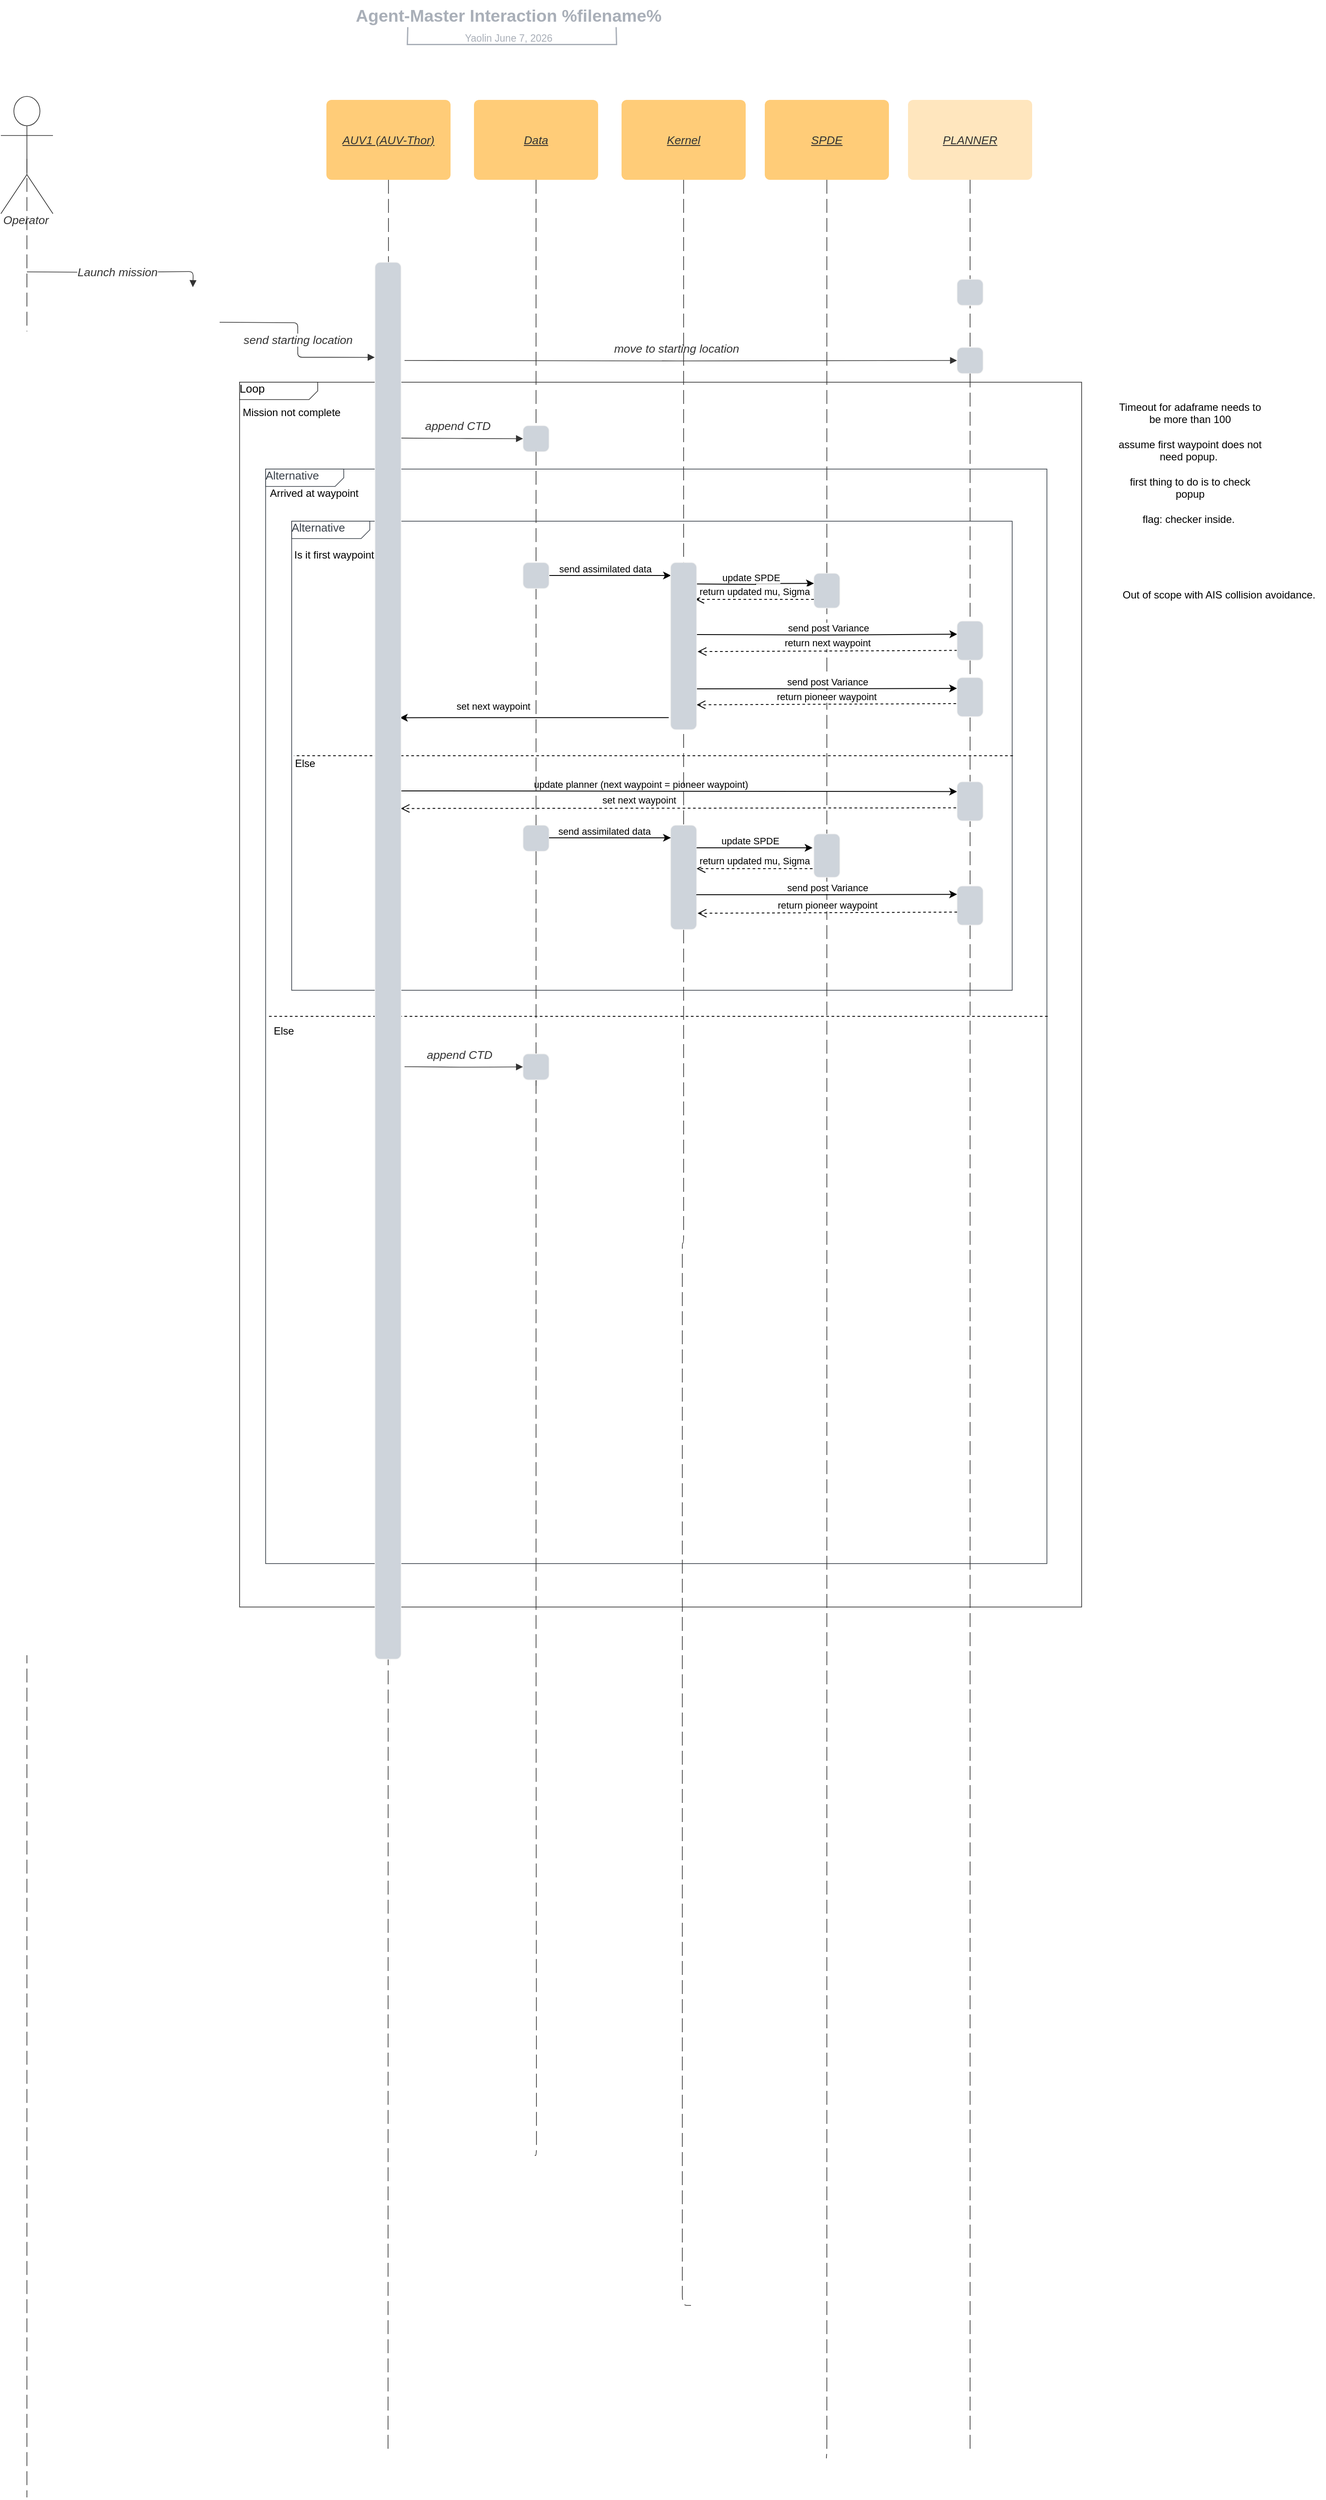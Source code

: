 <mxfile version="20.3.0" type="device"><diagram name="Page-1" id="13e1069c-82ec-6db2-03f1-153e76fe0fe0"><mxGraphModel dx="3565" dy="2055" grid="1" gridSize="10" guides="1" tooltips="1" connect="1" arrows="1" fold="1" page="1" pageScale="1" pageWidth="4681" pageHeight="3300" background="none" math="0" shadow="0"><root><mxCell id="0"/><mxCell id="1" parent="0"/><UserObject label="Alternative" lucidchartObjectId="ul1z5z9LpN.p" id="fDGFqDa4V1DkBSfe2yY8-156"><mxCell style="html=1;blockSpacing=1;whiteSpace=wrap;shape=mxgraph.sysml.package2;xSize=90;overflow=fill;fontSize=13;fontColor=#3a414a;align=left;spacing=0;strokeColor=#3a414a;strokeOpacity=100;fillOpacity=100;rounded=1;absoluteArcSize=1;arcSize=12;fillColor=#ffffff;strokeWidth=0.8;" parent="1" vertex="1"><mxGeometry x="410" y="650" width="830" height="540" as="geometry"/></mxCell></UserObject><UserObject label="Loop" lucidchartObjectId="Yu5MZLTB_Ldr" id="fDGFqDa4V1DkBSfe2yY8-73"><mxCell style="html=1;blockSpacing=1;whiteSpace=wrap;shape=mxgraph.sysml.package2;xSize=90;overflow=fill;fontSize=13;align=left;spacing=0;strokeColor=#333333;strokeOpacity=100;fillOpacity=100;rounded=1;absoluteArcSize=1;arcSize=12;fillColor=#ffffff;strokeWidth=0.8;" parent="1" vertex="1"><mxGeometry x="350" y="490" width="970" height="1410" as="geometry"/></mxCell></UserObject><UserObject label="Alternative" lucidchartObjectId="ul1z5z9LpN.p" id="fDGFqDa4V1DkBSfe2yY8-74"><mxCell style="html=1;blockSpacing=1;whiteSpace=wrap;shape=mxgraph.sysml.package2;xSize=90;overflow=fill;fontSize=13;fontColor=#3a414a;align=left;spacing=0;strokeColor=#3a414a;strokeOpacity=100;fillOpacity=100;rounded=1;absoluteArcSize=1;arcSize=12;fillColor=#ffffff;strokeWidth=0.8;" parent="1" vertex="1"><mxGeometry x="380" y="590" width="900" height="1260" as="geometry"/></mxCell></UserObject><UserObject label="" lucidchartObjectId="Yu5MXQ6BOCr2" id="fDGFqDa4V1DkBSfe2yY8-75"><mxCell style="html=1;jettySize=18;whiteSpace=wrap;fontSize=13;fontFamily=helvetica;strokeColor=#333333;strokeOpacity=100;dashed=1;fixDash=1;dashPattern=16 6;strokeWidth=0.8;rounded=1;arcSize=24;edgeStyle=orthogonalEdgeStyle;startArrow=none;endArrow=none;exitX=0.5;exitY=1;exitPerimeter=0;" parent="1" source="fDGFqDa4V1DkBSfe2yY8-79" edge="1"><mxGeometry width="100" height="100" relative="1" as="geometry"><Array as="points"/><mxPoint x="521" y="2870" as="targetPoint"/></mxGeometry></mxCell></UserObject><UserObject label="" lucidchartObjectId="Yu5M5Qxgzhy9" id="fDGFqDa4V1DkBSfe2yY8-77"><mxCell style="html=1;jettySize=18;whiteSpace=wrap;fontSize=13;fontFamily=helvetica;strokeColor=#333333;strokeOpacity=100;dashed=1;fixDash=1;dashPattern=16 6;strokeWidth=0.8;rounded=1;arcSize=24;edgeStyle=orthogonalEdgeStyle;startArrow=none;endArrow=none;exitX=0.5;exitY=1;exitPerimeter=0;" parent="1" source="fDGFqDa4V1DkBSfe2yY8-199" edge="1"><mxGeometry width="100" height="100" relative="1" as="geometry"><Array as="points"><mxPoint x="1192" y="2870"/></Array><mxPoint x="1192" y="2870" as="targetPoint"/></mxGeometry></mxCell></UserObject><mxCell id="fDGFqDa4V1DkBSfe2yY8-79" value="AUV1 (AUV-Thor)" style="html=1;overflow=block;blockSpacing=1;whiteSpace=wrap;fontSize=13.3;fontColor=#333333;fontStyle=6;align=center;spacing=0;strokeOpacity=0;fillOpacity=100;rounded=1;absoluteArcSize=1;arcSize=12;fillColor=#ffcc78;strokeWidth=0.8;" parent="1" vertex="1"><mxGeometry x="450" y="165" width="143" height="92" as="geometry"/></mxCell><mxCell id="fDGFqDa4V1DkBSfe2yY8-80" value="PLANNER" style="html=1;overflow=block;blockSpacing=1;whiteSpace=wrap;fontSize=13.3;fontColor=#333333;fontStyle=6;align=center;spacing=0;strokeOpacity=0;fillOpacity=100;rounded=1;absoluteArcSize=1;arcSize=12;fillColor=#ffe6be;strokeWidth=0.8;" parent="1" vertex="1"><mxGeometry x="1120" y="165" width="143" height="92" as="geometry"/></mxCell><UserObject label="Operator" lucidchartObjectId="Yu5MdgyV5tNR" id="fDGFqDa4V1DkBSfe2yY8-81"><mxCell style="html=1;overflow=block;blockSpacing=1;shape=umlActor;labelPosition=center;verticalLabelPosition=bottom;verticalAlign=top;whiteSpace=nowrap;fontSize=13.3;fontColor=#333333;fontStyle=2;align=center;spacing=0;strokeColor=#333333;strokeOpacity=100;fillOpacity=100;rounded=1;absoluteArcSize=1;arcSize=12;fillColor=#ffffff;strokeWidth=0.8;" parent="1" vertex="1"><mxGeometry x="75" y="161" width="60" height="135" as="geometry"/></mxCell></UserObject><UserObject label="" lucidchartObjectId="Yu5Migy3NWk_" id="fDGFqDa4V1DkBSfe2yY8-82"><mxCell style="html=1;jettySize=18;whiteSpace=wrap;fontSize=13;strokeColor=#333333;strokeOpacity=100;dashed=1;fixDash=1;dashPattern=16 6;strokeWidth=0.8;rounded=1;arcSize=10;edgeStyle=orthogonalEdgeStyle;startArrow=none;endArrow=none;exitX=0.5;exitY=0.532;exitPerimeter=0;" parent="1" source="fDGFqDa4V1DkBSfe2yY8-81" edge="1"><mxGeometry width="100" height="100" relative="1" as="geometry"><Array as="points"><mxPoint x="105" y="2870"/></Array><mxPoint x="105" y="2925" as="targetPoint"/></mxGeometry></mxCell></UserObject><UserObject label="" lucidchartObjectId="Yu5M0A2JVvTe" id="fDGFqDa4V1DkBSfe2yY8-83"><mxCell style="html=1;jettySize=18;whiteSpace=wrap;fontSize=13;strokeColor=#333333;strokeOpacity=100;strokeWidth=0.8;rounded=1;arcSize=10;edgeStyle=orthogonalEdgeStyle;startArrow=none;endArrow=block;endFill=1;entryX=-0.012;entryY=0.025;entryPerimeter=0;" parent="1" edge="1"><mxGeometry width="100" height="100" relative="1" as="geometry"><Array as="points"/><mxPoint x="105" y="363" as="sourcePoint"/><mxPoint x="296.14" y="380.575" as="targetPoint"/></mxGeometry></mxCell></UserObject><mxCell id="fDGFqDa4V1DkBSfe2yY8-84" value="Launch mission" style="text;html=1;resizable=0;labelBackgroundColor=default;align=center;verticalAlign=middle;fontStyle=2;fontColor=#333333;fontSize=13.3;" parent="fDGFqDa4V1DkBSfe2yY8-83" vertex="1"><mxGeometry relative="1" as="geometry"><mxPoint as="offset"/></mxGeometry></mxCell><mxCell id="fDGFqDa4V1DkBSfe2yY8-85" value="" style="group;dropTarget=0;pointerEvents=0;" parent="1" vertex="1"><mxGeometry x="340" y="51" width="640" height="45" as="geometry"/></mxCell><UserObject label="Agent-Master Interaction %filename%" placeholders="1" lucidchartObjectId="tlGR~2x1427q" id="fDGFqDa4V1DkBSfe2yY8-86"><mxCell style="points=[[0.318,0.967,0],[0.693,0.967,0]];html=1;overflow=block;blockSpacing=1;whiteSpace=wrap;fontSize=19.7;fontColor=#a9afb8;fontStyle=1;align=center;spacingLeft=7;spacingRight=7;spacingTop=2;spacing=3;strokeOpacity=0;fillOpacity=0;rounded=1;absoluteArcSize=1;arcSize=12;fillColor=#ffffff;strokeWidth=1.5;" parent="fDGFqDa4V1DkBSfe2yY8-85" vertex="1"><mxGeometry width="640" height="31" as="geometry"/></mxCell></UserObject><UserObject label="Yaolin %date{mmmm d, yyyy}%" placeholders="1" lucidchartObjectId="tlGRSY_k74eF" id="fDGFqDa4V1DkBSfe2yY8-87"><mxCell style="html=1;overflow=block;blockSpacing=1;whiteSpace=wrap;fontSize=11.5;fontColor=#a9afb8;align=center;spacingLeft=7;spacingRight=7;spacingTop=2;spacing=3;strokeOpacity=0;fillOpacity=0;rounded=1;absoluteArcSize=1;arcSize=12;fillColor=#ffffff;strokeWidth=1.5;" parent="fDGFqDa4V1DkBSfe2yY8-85" vertex="1"><mxGeometry y="31" width="640" height="14" as="geometry"/></mxCell></UserObject><UserObject label="" lucidchartObjectId="tlGRojDnJgnU" id="fDGFqDa4V1DkBSfe2yY8-88"><mxCell style="html=1;jettySize=18;whiteSpace=wrap;fontSize=13;fontFamily=Helvetica;strokeColor=#a9afb8;strokeOpacity=100;strokeWidth=1.5;rounded=0;startArrow=none;endArrow=none;exitX=0.318;exitY=0.967;exitPerimeter=0;entryX=0.693;entryY=0.967;entryPerimeter=0;" parent="fDGFqDa4V1DkBSfe2yY8-85" source="fDGFqDa4V1DkBSfe2yY8-86" target="fDGFqDa4V1DkBSfe2yY8-86" edge="1"><mxGeometry width="100" height="100" relative="1" as="geometry"><Array as="points"><mxPoint x="203" y="50" generated="1"/><mxPoint x="444" y="50" generated="1"/></Array></mxGeometry></mxCell></UserObject><UserObject label="" lucidchartObjectId="r~HzuX4srPWl" id="fDGFqDa4V1DkBSfe2yY8-110"><mxCell style="html=1;jettySize=18;whiteSpace=wrap;fontSize=13;strokeColor=#333333;strokeOpacity=100;strokeWidth=0.8;rounded=1;arcSize=10;edgeStyle=orthogonalEdgeStyle;startArrow=none;endArrow=block;endFill=1;entryX=-0.012;entryY=0.068;entryPerimeter=0;" parent="1" target="fDGFqDa4V1DkBSfe2yY8-76" edge="1"><mxGeometry width="100" height="100" relative="1" as="geometry"><Array as="points"/><mxPoint x="327" y="421" as="sourcePoint"/></mxGeometry></mxCell></UserObject><mxCell id="fDGFqDa4V1DkBSfe2yY8-111" value="send starting location" style="text;html=1;resizable=0;labelBackgroundColor=default;align=center;verticalAlign=middle;fontStyle=2;fontColor=#333333;fontSize=13.3;" parent="fDGFqDa4V1DkBSfe2yY8-110" vertex="1"><mxGeometry relative="1" as="geometry"><mxPoint as="offset"/></mxGeometry></mxCell><mxCell id="fDGFqDa4V1DkBSfe2yY8-168" style="html=1;jettySize=18;whiteSpace=wrap;fontSize=13;fontFamily=helvetica;strokeColor=#333333;strokeOpacity=100;dashed=1;fixDash=1;dashPattern=16 6;strokeWidth=0.8;rounded=1;arcSize=24;edgeStyle=orthogonalEdgeStyle;startArrow=none;endArrow=none;exitX=0.5;exitY=1;exitPerimeter=0;" parent="1" source="fDGFqDa4V1DkBSfe2yY8-196" edge="1"><mxGeometry relative="1" as="geometry"><mxPoint x="870" y="2704" as="targetPoint"/><Array as="points"><mxPoint x="862" y="1481"/><mxPoint x="860" y="1481"/><mxPoint x="860" y="2704"/></Array></mxGeometry></mxCell><mxCell id="fDGFqDa4V1DkBSfe2yY8-112" value="Kernel" style="html=1;overflow=block;blockSpacing=1;whiteSpace=wrap;fontSize=13.3;fontColor=#333333;fontStyle=6;align=center;spacing=0;strokeOpacity=0;fillOpacity=100;rounded=1;absoluteArcSize=1;arcSize=12;fillColor=#ffcc78;strokeWidth=0.8;" parent="1" vertex="1"><mxGeometry x="790" y="165" width="143" height="92" as="geometry"/></mxCell><UserObject label="" lucidchartObjectId="wdIz.50wPsGH" id="fDGFqDa4V1DkBSfe2yY8-113"><mxCell style="html=1;jettySize=18;whiteSpace=wrap;fontSize=13;fontFamily=helvetica;strokeColor=#333333;strokeOpacity=100;dashed=1;fixDash=1;dashPattern=16 6;strokeWidth=0.8;rounded=1;arcSize=24;edgeStyle=orthogonalEdgeStyle;startArrow=none;endArrow=none;exitX=0.5;exitY=1;exitPerimeter=0;" parent="1" source="fDGFqDa4V1DkBSfe2yY8-114" edge="1"><mxGeometry width="100" height="100" relative="1" as="geometry"><Array as="points"><mxPoint x="1026" y="2870"/></Array><mxPoint x="1026" y="2880" as="targetPoint"/></mxGeometry></mxCell></UserObject><mxCell id="fDGFqDa4V1DkBSfe2yY8-114" value="SPDE" style="html=1;overflow=block;blockSpacing=1;whiteSpace=wrap;fontSize=13.3;fontColor=#333333;fontStyle=6;align=center;spacing=0;strokeOpacity=0;fillOpacity=100;rounded=1;absoluteArcSize=1;arcSize=12;fillColor=#ffcc78;strokeWidth=0.8;" parent="1" vertex="1"><mxGeometry x="955" y="165" width="143" height="92" as="geometry"/></mxCell><mxCell id="fDGFqDa4V1DkBSfe2yY8-145" value="Mission not complete" style="text;html=1;strokeColor=none;fillColor=none;align=center;verticalAlign=middle;whiteSpace=wrap;rounded=0;" parent="1" vertex="1"><mxGeometry x="330" y="510" width="160" height="30" as="geometry"/></mxCell><UserObject label="" lucidchartObjectId="UfIzaN6aa1xy" id="fDGFqDa4V1DkBSfe2yY8-151"><mxCell style="html=1;jettySize=18;whiteSpace=wrap;fontSize=13;strokeColor=#333333;strokeOpacity=100;strokeWidth=0.8;rounded=1;arcSize=10;edgeStyle=orthogonalEdgeStyle;startArrow=none;endArrow=block;endFill=1;entryX=0;entryY=0.5;entryDx=0;entryDy=0;" parent="1" target="fDGFqDa4V1DkBSfe2yY8-153" edge="1"><mxGeometry width="100" height="100" relative="1" as="geometry"><Array as="points"/><mxPoint x="540" y="465" as="sourcePoint"/><mxPoint x="920" y="430" as="targetPoint"/></mxGeometry></mxCell></UserObject><mxCell id="fDGFqDa4V1DkBSfe2yY8-152" value="move to starting location" style="text;html=1;resizable=0;labelBackgroundColor=default;align=center;verticalAlign=middle;fontStyle=2;fontColor=#333333;fontSize=13.3;" parent="fDGFqDa4V1DkBSfe2yY8-151" vertex="1"><mxGeometry relative="1" as="geometry"><mxPoint x="-6" y="-15" as="offset"/></mxGeometry></mxCell><UserObject label="" lucidchartObjectId="HfIzK8QFycbK" id="fDGFqDa4V1DkBSfe2yY8-153"><mxCell style="html=1;overflow=block;blockSpacing=1;whiteSpace=wrap;fontSize=13;spacing=0;strokeColor=#f2f2f2;strokeOpacity=100;fillOpacity=100;rounded=1;absoluteArcSize=1;arcSize=12;fillColor=#ced4db;strokeWidth=0.8;" parent="1" vertex="1"><mxGeometry x="1176.5" y="450" width="30" height="30" as="geometry"/></mxCell></UserObject><mxCell id="fDGFqDa4V1DkBSfe2yY8-154" value="" style="html=1;jettySize=18;whiteSpace=wrap;fontSize=13;fontFamily=helvetica;strokeColor=#333333;strokeOpacity=100;dashed=1;fixDash=1;dashPattern=16 6;strokeWidth=0.8;rounded=1;arcSize=24;edgeStyle=orthogonalEdgeStyle;startArrow=none;endArrow=none;exitX=0.5;exitY=1;exitDx=0;exitDy=0;" parent="1" source="fDGFqDa4V1DkBSfe2yY8-80" target="fDGFqDa4V1DkBSfe2yY8-153" edge="1"><mxGeometry width="100" height="100" relative="1" as="geometry"><Array as="points"/><mxPoint x="1031" y="2870" as="targetPoint"/><mxPoint x="1031.5" y="257" as="sourcePoint"/></mxGeometry></mxCell><mxCell id="fDGFqDa4V1DkBSfe2yY8-163" style="html=1;jettySize=18;whiteSpace=wrap;fontSize=13;fontFamily=helvetica;strokeColor=#333333;strokeOpacity=100;dashed=1;fixDash=1;dashPattern=16 6;strokeWidth=0.8;rounded=1;arcSize=24;edgeStyle=orthogonalEdgeStyle;startArrow=none;endArrow=none;exitX=0.5;exitY=1;exitPerimeter=0;" parent="1" source="fDGFqDa4V1DkBSfe2yY8-230" edge="1"><mxGeometry relative="1" as="geometry"><mxPoint x="690" y="2531.333" as="targetPoint"/><Array as="points"><mxPoint x="692" y="1912"/><mxPoint x="692" y="1912"/><mxPoint x="692" y="2531"/></Array></mxGeometry></mxCell><mxCell id="fDGFqDa4V1DkBSfe2yY8-161" value="Data" style="html=1;overflow=block;blockSpacing=1;whiteSpace=wrap;fontSize=13.3;fontColor=#333333;fontStyle=6;align=center;spacing=0;strokeOpacity=0;fillOpacity=100;rounded=1;absoluteArcSize=1;arcSize=12;fillColor=#ffcc78;strokeWidth=0.8;" parent="1" vertex="1"><mxGeometry x="620" y="165" width="143" height="92" as="geometry"/></mxCell><mxCell id="fDGFqDa4V1DkBSfe2yY8-146" value="Arrived at waypoint" style="text;html=1;strokeColor=none;fillColor=none;align=center;verticalAlign=middle;whiteSpace=wrap;rounded=0;" parent="1" vertex="1"><mxGeometry x="380" y="591.8" width="112" height="53.2" as="geometry"/></mxCell><mxCell id="fDGFqDa4V1DkBSfe2yY8-147" value="" style="endArrow=none;dashed=1;html=1;rounded=0;exitX=1.001;exitY=0.5;exitDx=0;exitDy=0;exitPerimeter=0;entryX=0.003;entryY=0.5;entryDx=0;entryDy=0;entryPerimeter=0;" parent="1" source="fDGFqDa4V1DkBSfe2yY8-74" target="fDGFqDa4V1DkBSfe2yY8-74" edge="1"><mxGeometry width="50" height="50" relative="1" as="geometry"><mxPoint x="860" y="750.067" as="sourcePoint"/><mxPoint x="910" y="661.4" as="targetPoint"/></mxGeometry></mxCell><mxCell id="fDGFqDa4V1DkBSfe2yY8-148" value="Else" style="text;html=1;strokeColor=none;fillColor=none;align=center;verticalAlign=middle;whiteSpace=wrap;rounded=0;" parent="1" vertex="1"><mxGeometry x="380" y="1210.003" width="42" height="53.2" as="geometry"/></mxCell><UserObject label="" lucidchartObjectId="HfIzK8QFycbK" id="fDGFqDa4V1DkBSfe2yY8-115"><mxCell style="html=1;overflow=block;blockSpacing=1;whiteSpace=wrap;fontSize=13;spacing=0;strokeColor=#f2f2f2;strokeOpacity=100;fillOpacity=100;rounded=1;absoluteArcSize=1;arcSize=12;fillColor=#ced4db;strokeWidth=0.8;" parent="1" vertex="1"><mxGeometry x="1176.5" y="371.54" width="30" height="30" as="geometry"/></mxCell></UserObject><UserObject label="" lucidchartObjectId="HfIzK8QFycbK" id="fDGFqDa4V1DkBSfe2yY8-164"><mxCell style="html=1;overflow=block;blockSpacing=1;whiteSpace=wrap;fontSize=13;spacing=0;strokeColor=#f2f2f2;strokeOpacity=100;fillOpacity=100;rounded=1;absoluteArcSize=1;arcSize=12;fillColor=#ced4db;strokeWidth=0.8;" parent="1" vertex="1"><mxGeometry x="676.5" y="540" width="30" height="30" as="geometry"/></mxCell></UserObject><mxCell id="fDGFqDa4V1DkBSfe2yY8-165" value="" style="html=1;jettySize=18;whiteSpace=wrap;fontSize=13;fontFamily=helvetica;strokeColor=#333333;strokeOpacity=100;dashed=1;fixDash=1;dashPattern=16 6;strokeWidth=0.8;rounded=1;arcSize=24;edgeStyle=orthogonalEdgeStyle;startArrow=none;endArrow=none;exitX=0.5;exitY=1;exitPerimeter=0;" parent="1" source="fDGFqDa4V1DkBSfe2yY8-161" target="fDGFqDa4V1DkBSfe2yY8-164" edge="1"><mxGeometry relative="1" as="geometry"><mxPoint x="690" y="2531.333" as="targetPoint"/><mxPoint x="691.5" y="257" as="sourcePoint"/></mxGeometry></mxCell><UserObject label="" lucidchartObjectId="UfIzaN6aa1xy" id="fDGFqDa4V1DkBSfe2yY8-166"><mxCell style="html=1;jettySize=18;whiteSpace=wrap;fontSize=13;strokeColor=#333333;strokeOpacity=100;strokeWidth=0.8;rounded=1;arcSize=10;edgeStyle=orthogonalEdgeStyle;startArrow=none;endArrow=block;endFill=1;entryX=0;entryY=0.5;entryDx=0;entryDy=0;" parent="1" target="fDGFqDa4V1DkBSfe2yY8-164" edge="1"><mxGeometry width="100" height="100" relative="1" as="geometry"><Array as="points"/><mxPoint x="536" y="554.33" as="sourcePoint"/><mxPoint x="1172.5" y="554.33" as="targetPoint"/></mxGeometry></mxCell></UserObject><mxCell id="fDGFqDa4V1DkBSfe2yY8-167" value="append CTD" style="text;html=1;resizable=0;labelBackgroundColor=default;align=center;verticalAlign=middle;fontStyle=2;fontColor=#333333;fontSize=13.3;" parent="fDGFqDa4V1DkBSfe2yY8-166" vertex="1"><mxGeometry relative="1" as="geometry"><mxPoint x="-6" y="-15" as="offset"/></mxGeometry></mxCell><mxCell id="fDGFqDa4V1DkBSfe2yY8-157" value="Is it first waypoint" style="text;html=1;strokeColor=none;fillColor=none;align=center;verticalAlign=middle;whiteSpace=wrap;rounded=0;" parent="1" vertex="1"><mxGeometry x="398" y="680" width="122" height="17.54" as="geometry"/></mxCell><mxCell id="fDGFqDa4V1DkBSfe2yY8-158" value="" style="endArrow=none;dashed=1;html=1;rounded=0;exitX=1.001;exitY=0.5;exitDx=0;exitDy=0;exitPerimeter=0;entryX=0.003;entryY=0.5;entryDx=0;entryDy=0;entryPerimeter=0;" parent="1" source="fDGFqDa4V1DkBSfe2yY8-156" target="fDGFqDa4V1DkBSfe2yY8-156" edge="1"><mxGeometry width="50" height="50" relative="1" as="geometry"><mxPoint x="957.362" y="732.507" as="sourcePoint"/><mxPoint x="1015.518" y="703.277" as="targetPoint"/></mxGeometry></mxCell><mxCell id="fDGFqDa4V1DkBSfe2yY8-159" value="Else" style="text;html=1;strokeColor=none;fillColor=none;align=center;verticalAlign=middle;whiteSpace=wrap;rounded=0;" parent="1" vertex="1"><mxGeometry x="401.15" y="920.003" width="48.851" height="17.538" as="geometry"/></mxCell><mxCell id="fDGFqDa4V1DkBSfe2yY8-172" style="edgeStyle=orthogonalEdgeStyle;rounded=0;orthogonalLoop=1;jettySize=auto;html=1;entryX=0.013;entryY=0.078;entryDx=0;entryDy=0;entryPerimeter=0;" parent="1" source="fDGFqDa4V1DkBSfe2yY8-171" target="fDGFqDa4V1DkBSfe2yY8-170" edge="1"><mxGeometry relative="1" as="geometry"/></mxCell><mxCell id="fDGFqDa4V1DkBSfe2yY8-173" value="send assimilated data" style="edgeLabel;html=1;align=center;verticalAlign=middle;resizable=0;points=[];" parent="fDGFqDa4V1DkBSfe2yY8-172" vertex="1" connectable="0"><mxGeometry x="-0.263" y="-4" relative="1" as="geometry"><mxPoint x="12" y="-12" as="offset"/></mxGeometry></mxCell><UserObject label="" lucidchartObjectId="HfIzK8QFycbK" id="fDGFqDa4V1DkBSfe2yY8-174"><mxCell style="html=1;overflow=block;blockSpacing=1;whiteSpace=wrap;fontSize=13;spacing=0;strokeColor=#f2f2f2;strokeOpacity=100;fillOpacity=100;rounded=1;absoluteArcSize=1;arcSize=12;fillColor=#ced4db;strokeWidth=0.8;" parent="1" vertex="1"><mxGeometry x="1011.5" y="710" width="30" height="40" as="geometry"/></mxCell></UserObject><mxCell id="fDGFqDa4V1DkBSfe2yY8-175" style="edgeStyle=orthogonalEdgeStyle;rounded=0;orthogonalLoop=1;jettySize=auto;html=1;entryX=0.002;entryY=0.292;entryDx=0;entryDy=0;entryPerimeter=0;" parent="1" target="fDGFqDa4V1DkBSfe2yY8-174" edge="1"><mxGeometry relative="1" as="geometry"><mxPoint x="876.5" y="722.215" as="sourcePoint"/><mxPoint x="1010" y="720" as="targetPoint"/></mxGeometry></mxCell><mxCell id="fDGFqDa4V1DkBSfe2yY8-176" value="update SPDE" style="edgeLabel;html=1;align=center;verticalAlign=middle;resizable=0;points=[];" parent="fDGFqDa4V1DkBSfe2yY8-175" vertex="1" connectable="0"><mxGeometry x="-0.263" y="-4" relative="1" as="geometry"><mxPoint x="12" y="-12" as="offset"/></mxGeometry></mxCell><mxCell id="fDGFqDa4V1DkBSfe2yY8-178" value="return updated mu, Sigma" style="html=1;verticalAlign=bottom;endArrow=open;dashed=1;endSize=8;rounded=0;exitX=0;exitY=0.75;exitDx=0;exitDy=0;" parent="1" source="fDGFqDa4V1DkBSfe2yY8-174" edge="1"><mxGeometry relative="1" as="geometry"><mxPoint x="955" y="740" as="sourcePoint"/><mxPoint x="875" y="740" as="targetPoint"/></mxGeometry></mxCell><mxCell id="fDGFqDa4V1DkBSfe2yY8-182" style="edgeStyle=orthogonalEdgeStyle;rounded=0;orthogonalLoop=1;jettySize=auto;html=1;entryX=0.009;entryY=0.335;entryDx=0;entryDy=0;entryPerimeter=0;" parent="1" target="fDGFqDa4V1DkBSfe2yY8-179" edge="1"><mxGeometry relative="1" as="geometry"><mxPoint x="876.41" y="780.535" as="sourcePoint"/><mxPoint x="1011.47" y="780.0" as="targetPoint"/></mxGeometry></mxCell><mxCell id="fDGFqDa4V1DkBSfe2yY8-183" value="send post Variance" style="edgeLabel;html=1;align=center;verticalAlign=middle;resizable=0;points=[];" parent="fDGFqDa4V1DkBSfe2yY8-182" vertex="1" connectable="0"><mxGeometry x="-0.263" y="-4" relative="1" as="geometry"><mxPoint x="40" y="-12" as="offset"/></mxGeometry></mxCell><mxCell id="fDGFqDa4V1DkBSfe2yY8-184" value="return next waypoint" style="html=1;verticalAlign=bottom;endArrow=open;dashed=1;endSize=8;rounded=0;exitX=0;exitY=0.75;exitDx=0;exitDy=0;entryX=1.038;entryY=0.533;entryDx=0;entryDy=0;entryPerimeter=0;" parent="1" source="fDGFqDa4V1DkBSfe2yY8-179" target="fDGFqDa4V1DkBSfe2yY8-170" edge="1"><mxGeometry relative="1" as="geometry"><mxPoint x="1120" y="800" as="sourcePoint"/><mxPoint x="983.5" y="800" as="targetPoint"/></mxGeometry></mxCell><mxCell id="fDGFqDa4V1DkBSfe2yY8-186" style="edgeStyle=orthogonalEdgeStyle;rounded=0;orthogonalLoop=1;jettySize=auto;html=1;entryX=0.009;entryY=0.335;entryDx=0;entryDy=0;entryPerimeter=0;" parent="1" edge="1"><mxGeometry relative="1" as="geometry"><mxPoint x="876.13" y="842.945" as="sourcePoint"/><mxPoint x="1176.49" y="842.485" as="targetPoint"/><Array as="points"><mxPoint x="1026" y="843"/><mxPoint x="1177" y="842"/></Array></mxGeometry></mxCell><mxCell id="fDGFqDa4V1DkBSfe2yY8-187" value="send post Variance" style="edgeLabel;html=1;align=center;verticalAlign=middle;resizable=0;points=[];" parent="fDGFqDa4V1DkBSfe2yY8-186" vertex="1" connectable="0"><mxGeometry x="-0.263" y="-4" relative="1" as="geometry"><mxPoint x="40" y="-12" as="offset"/></mxGeometry></mxCell><mxCell id="fDGFqDa4V1DkBSfe2yY8-188" value="return pioneer waypoint" style="html=1;verticalAlign=bottom;endArrow=open;dashed=1;endSize=8;rounded=0;exitX=0;exitY=0.75;exitDx=0;exitDy=0;entryX=1.038;entryY=0.533;entryDx=0;entryDy=0;entryPerimeter=0;" parent="1" edge="1"><mxGeometry relative="1" as="geometry"><mxPoint x="1175.36" y="860" as="sourcePoint"/><mxPoint x="876.5" y="861.371" as="targetPoint"/></mxGeometry></mxCell><mxCell id="fDGFqDa4V1DkBSfe2yY8-190" style="edgeStyle=orthogonalEdgeStyle;rounded=0;orthogonalLoop=1;jettySize=auto;html=1;entryX=0;entryY=0.25;entryDx=0;entryDy=0;" parent="1" target="fDGFqDa4V1DkBSfe2yY8-189" edge="1"><mxGeometry relative="1" as="geometry"><mxPoint x="536.0" y="960.455" as="sourcePoint"/><mxPoint x="836.36" y="959.995" as="targetPoint"/><Array as="points"><mxPoint x="1177" y="961"/></Array></mxGeometry></mxCell><mxCell id="fDGFqDa4V1DkBSfe2yY8-191" value="update planner (next waypoint = pioneer waypoint)" style="edgeLabel;html=1;align=center;verticalAlign=middle;resizable=0;points=[];" parent="fDGFqDa4V1DkBSfe2yY8-190" vertex="1" connectable="0"><mxGeometry x="-0.263" y="-4" relative="1" as="geometry"><mxPoint x="40" y="-12" as="offset"/></mxGeometry></mxCell><mxCell id="fDGFqDa4V1DkBSfe2yY8-192" value="set next waypoint" style="html=1;verticalAlign=bottom;endArrow=open;dashed=1;endSize=8;rounded=0;exitX=0;exitY=0.75;exitDx=0;exitDy=0;entryX=0.99;entryY=0.391;entryDx=0;entryDy=0;entryPerimeter=0;" parent="1" target="fDGFqDa4V1DkBSfe2yY8-76" edge="1"><mxGeometry x="0.142" relative="1" as="geometry"><mxPoint x="1175.36" y="980" as="sourcePoint"/><mxPoint x="876.5" y="981.371" as="targetPoint"/><mxPoint as="offset"/></mxGeometry></mxCell><UserObject label="" lucidchartObjectId="HfIzK8QFycbK" id="fDGFqDa4V1DkBSfe2yY8-193"><mxCell style="html=1;overflow=block;blockSpacing=1;whiteSpace=wrap;fontSize=13;spacing=0;strokeColor=#f2f2f2;strokeOpacity=100;fillOpacity=100;rounded=1;absoluteArcSize=1;arcSize=12;fillColor=#ced4db;strokeWidth=0.8;" parent="1" vertex="1"><mxGeometry x="676.5" y="1000" width="30" height="30" as="geometry"/></mxCell></UserObject><mxCell id="fDGFqDa4V1DkBSfe2yY8-194" value="" style="html=1;jettySize=18;whiteSpace=wrap;fontSize=13;fontFamily=helvetica;strokeColor=#333333;strokeOpacity=100;dashed=1;fixDash=1;dashPattern=16 6;strokeWidth=0.8;rounded=1;arcSize=24;edgeStyle=orthogonalEdgeStyle;startArrow=none;endArrow=none;exitX=0.5;exitY=1;exitPerimeter=0;" parent="1" source="fDGFqDa4V1DkBSfe2yY8-164" target="fDGFqDa4V1DkBSfe2yY8-193" edge="1"><mxGeometry relative="1" as="geometry"><mxPoint x="690" y="2531.333" as="targetPoint"/><mxPoint x="691.5" y="570" as="sourcePoint"/></mxGeometry></mxCell><UserObject label="" lucidchartObjectId="HfIzK8QFycbK" id="fDGFqDa4V1DkBSfe2yY8-171"><mxCell style="html=1;overflow=block;blockSpacing=1;whiteSpace=wrap;fontSize=13;spacing=0;strokeColor=#f2f2f2;strokeOpacity=100;fillOpacity=100;rounded=1;absoluteArcSize=1;arcSize=12;fillColor=#ced4db;strokeWidth=0.8;" parent="1" vertex="1"><mxGeometry x="676.5" y="697.54" width="30" height="30" as="geometry"/></mxCell></UserObject><UserObject label="" lucidchartObjectId="HfIzK8QFycbK" id="fDGFqDa4V1DkBSfe2yY8-196"><mxCell style="html=1;overflow=block;blockSpacing=1;whiteSpace=wrap;fontSize=13;spacing=0;strokeColor=#f2f2f2;strokeOpacity=100;fillOpacity=100;rounded=1;absoluteArcSize=1;arcSize=12;fillColor=#ced4db;strokeWidth=0.8;" parent="1" vertex="1"><mxGeometry x="846.5" y="1000" width="30" height="120" as="geometry"/></mxCell></UserObject><mxCell id="fDGFqDa4V1DkBSfe2yY8-197" value="" style="html=1;jettySize=18;whiteSpace=wrap;fontSize=13;fontFamily=helvetica;strokeColor=#333333;strokeOpacity=100;dashed=1;fixDash=1;dashPattern=16 6;strokeWidth=0.8;rounded=1;arcSize=24;edgeStyle=orthogonalEdgeStyle;startArrow=none;endArrow=none;exitX=0.5;exitY=1;exitPerimeter=0;" parent="1" source="fDGFqDa4V1DkBSfe2yY8-112" target="fDGFqDa4V1DkBSfe2yY8-196" edge="1"><mxGeometry relative="1" as="geometry"><mxPoint x="870" y="2704" as="targetPoint"/><mxPoint x="861.5" y="257" as="sourcePoint"/><Array as="points"/></mxGeometry></mxCell><UserObject label="" lucidchartObjectId="HfIzK8QFycbK" id="fDGFqDa4V1DkBSfe2yY8-198"><mxCell style="html=1;overflow=block;blockSpacing=1;whiteSpace=wrap;fontSize=13;spacing=0;strokeColor=#f2f2f2;strokeOpacity=100;fillOpacity=100;rounded=1;absoluteArcSize=1;arcSize=12;fillColor=#ced4db;strokeWidth=0.8;" parent="1" vertex="1"><mxGeometry x="1011.5" y="1010" width="30" height="50" as="geometry"/></mxCell></UserObject><mxCell id="fDGFqDa4V1DkBSfe2yY8-200" style="edgeStyle=orthogonalEdgeStyle;rounded=0;orthogonalLoop=1;jettySize=auto;html=1;entryX=0.013;entryY=0.078;entryDx=0;entryDy=0;entryPerimeter=0;" parent="1" edge="1"><mxGeometry relative="1" as="geometry"><mxPoint x="706.5" y="1014.446" as="sourcePoint"/><mxPoint x="846.89" y="1014.442" as="targetPoint"/></mxGeometry></mxCell><mxCell id="fDGFqDa4V1DkBSfe2yY8-201" value="send assimilated data" style="edgeLabel;html=1;align=center;verticalAlign=middle;resizable=0;points=[];" parent="fDGFqDa4V1DkBSfe2yY8-200" vertex="1" connectable="0"><mxGeometry x="-0.263" y="-4" relative="1" as="geometry"><mxPoint x="12" y="-12" as="offset"/></mxGeometry></mxCell><mxCell id="fDGFqDa4V1DkBSfe2yY8-213" style="edgeStyle=orthogonalEdgeStyle;rounded=0;orthogonalLoop=1;jettySize=auto;html=1;" parent="1" edge="1"><mxGeometry relative="1" as="geometry"><mxPoint x="876.5" y="1026.006" as="sourcePoint"/><mxPoint x="1010" y="1026" as="targetPoint"/></mxGeometry></mxCell><mxCell id="fDGFqDa4V1DkBSfe2yY8-214" value="update SPDE" style="edgeLabel;html=1;align=center;verticalAlign=middle;resizable=0;points=[];" parent="fDGFqDa4V1DkBSfe2yY8-213" vertex="1" connectable="0"><mxGeometry x="-0.263" y="-4" relative="1" as="geometry"><mxPoint x="12" y="-12" as="offset"/></mxGeometry></mxCell><mxCell id="fDGFqDa4V1DkBSfe2yY8-215" value="return updated mu, Sigma" style="html=1;verticalAlign=bottom;endArrow=open;dashed=1;endSize=8;rounded=0;" parent="1" edge="1"><mxGeometry relative="1" as="geometry"><mxPoint x="1010" y="1050" as="sourcePoint"/><mxPoint x="876.5" y="1050" as="targetPoint"/></mxGeometry></mxCell><UserObject label="" lucidchartObjectId="HfIzK8QFycbK" id="fDGFqDa4V1DkBSfe2yY8-199"><mxCell style="html=1;overflow=block;blockSpacing=1;whiteSpace=wrap;fontSize=13;spacing=0;strokeColor=#f2f2f2;strokeOpacity=100;fillOpacity=100;rounded=1;absoluteArcSize=1;arcSize=12;fillColor=#ced4db;strokeWidth=0.8;" parent="1" vertex="1"><mxGeometry x="1176.5" y="1070" width="30" height="45" as="geometry"/></mxCell></UserObject><mxCell id="fDGFqDa4V1DkBSfe2yY8-218" value="" style="html=1;jettySize=18;whiteSpace=wrap;fontSize=13;fontFamily=helvetica;strokeColor=#333333;strokeOpacity=100;dashed=1;fixDash=1;dashPattern=16 6;strokeWidth=0.8;rounded=1;arcSize=24;edgeStyle=orthogonalEdgeStyle;startArrow=none;endArrow=none;exitX=0.5;exitY=1;exitPerimeter=0;" parent="1" source="fDGFqDa4V1DkBSfe2yY8-153" target="fDGFqDa4V1DkBSfe2yY8-199" edge="1"><mxGeometry width="100" height="100" relative="1" as="geometry"><Array as="points"/><mxPoint x="1192" y="2870" as="targetPoint"/><mxPoint x="1191.5" y="480" as="sourcePoint"/></mxGeometry></mxCell><mxCell id="fDGFqDa4V1DkBSfe2yY8-219" style="edgeStyle=orthogonalEdgeStyle;rounded=0;orthogonalLoop=1;jettySize=auto;html=1;entryX=0.009;entryY=0.335;entryDx=0;entryDy=0;entryPerimeter=0;" parent="1" edge="1"><mxGeometry relative="1" as="geometry"><mxPoint x="876.14" y="1080.005" as="sourcePoint"/><mxPoint x="1176.5" y="1079.545" as="targetPoint"/><Array as="points"><mxPoint x="1026.01" y="1080.06"/><mxPoint x="1177.01" y="1079.06"/></Array></mxGeometry></mxCell><mxCell id="fDGFqDa4V1DkBSfe2yY8-220" value="send post Variance" style="edgeLabel;html=1;align=center;verticalAlign=middle;resizable=0;points=[];" parent="fDGFqDa4V1DkBSfe2yY8-219" vertex="1" connectable="0"><mxGeometry x="-0.263" y="-4" relative="1" as="geometry"><mxPoint x="40" y="-12" as="offset"/></mxGeometry></mxCell><mxCell id="fDGFqDa4V1DkBSfe2yY8-221" value="return pioneer waypoint" style="html=1;verticalAlign=bottom;endArrow=open;dashed=1;endSize=8;rounded=0;exitX=0;exitY=0.75;exitDx=0;exitDy=0;entryX=1.038;entryY=0.533;entryDx=0;entryDy=0;entryPerimeter=0;" parent="1" edge="1"><mxGeometry relative="1" as="geometry"><mxPoint x="1176.5" y="1100" as="sourcePoint"/><mxPoint x="877.64" y="1101.371" as="targetPoint"/></mxGeometry></mxCell><UserObject label="" lucidchartObjectId="HfIzK8QFycbK" id="fDGFqDa4V1DkBSfe2yY8-179"><mxCell style="html=1;overflow=block;blockSpacing=1;whiteSpace=wrap;fontSize=13;spacing=0;strokeColor=#f2f2f2;strokeOpacity=100;fillOpacity=100;rounded=1;absoluteArcSize=1;arcSize=12;fillColor=#ced4db;strokeWidth=0.8;" parent="1" vertex="1"><mxGeometry x="1176.5" y="765" width="30" height="45" as="geometry"/></mxCell></UserObject><UserObject label="" lucidchartObjectId="HfIzK8QFycbK" id="fDGFqDa4V1DkBSfe2yY8-185"><mxCell style="html=1;overflow=block;blockSpacing=1;whiteSpace=wrap;fontSize=13;spacing=0;strokeColor=#f2f2f2;strokeOpacity=100;fillOpacity=100;rounded=1;absoluteArcSize=1;arcSize=12;fillColor=#ced4db;strokeWidth=0.8;" parent="1" vertex="1"><mxGeometry x="1176.5" y="830" width="30" height="45" as="geometry"/></mxCell></UserObject><UserObject label="" lucidchartObjectId="HfIzK8QFycbK" id="fDGFqDa4V1DkBSfe2yY8-189"><mxCell style="html=1;overflow=block;blockSpacing=1;whiteSpace=wrap;fontSize=13;spacing=0;strokeColor=#f2f2f2;strokeOpacity=100;fillOpacity=100;rounded=1;absoluteArcSize=1;arcSize=12;fillColor=#ced4db;strokeWidth=0.8;" parent="1" vertex="1"><mxGeometry x="1176.5" y="950" width="30" height="45" as="geometry"/></mxCell></UserObject><mxCell id="fDGFqDa4V1DkBSfe2yY8-224" style="edgeStyle=orthogonalEdgeStyle;rounded=0;orthogonalLoop=1;jettySize=auto;html=1;entryX=0.955;entryY=0.326;entryDx=0;entryDy=0;entryPerimeter=0;exitX=-0.072;exitY=0.928;exitDx=0;exitDy=0;exitPerimeter=0;" parent="1" source="fDGFqDa4V1DkBSfe2yY8-170" target="fDGFqDa4V1DkBSfe2yY8-76" edge="1"><mxGeometry relative="1" as="geometry"><mxPoint x="546.14" y="875.455" as="sourcePoint"/><mxPoint x="846.5" y="874.995" as="targetPoint"/><Array as="points"/></mxGeometry></mxCell><mxCell id="fDGFqDa4V1DkBSfe2yY8-225" value="set next waypoint" style="edgeLabel;html=1;align=center;verticalAlign=middle;resizable=0;points=[];" parent="fDGFqDa4V1DkBSfe2yY8-224" vertex="1" connectable="0"><mxGeometry x="-0.263" y="-4" relative="1" as="geometry"><mxPoint x="-89" y="-9" as="offset"/></mxGeometry></mxCell><UserObject label="" lucidchartObjectId="Yu5MsRc69goB" id="fDGFqDa4V1DkBSfe2yY8-76"><mxCell style="html=1;overflow=block;blockSpacing=1;whiteSpace=wrap;fontSize=13;spacing=0;strokeColor=#f2f2f2;strokeOpacity=100;fillOpacity=100;rounded=1;absoluteArcSize=1;arcSize=12;fillColor=#ced4db;strokeWidth=0.8;" parent="1" vertex="1"><mxGeometry x="506" y="352" width="30" height="1608" as="geometry"/></mxCell></UserObject><UserObject label="" lucidchartObjectId="HfIzK8QFycbK" id="fDGFqDa4V1DkBSfe2yY8-170"><mxCell style="html=1;overflow=block;blockSpacing=1;whiteSpace=wrap;fontSize=13;spacing=0;strokeColor=#f2f2f2;strokeOpacity=100;fillOpacity=100;rounded=1;absoluteArcSize=1;arcSize=12;fillColor=#ced4db;strokeWidth=0.8;" parent="1" vertex="1"><mxGeometry x="846.5" y="697.54" width="30" height="192.46" as="geometry"/></mxCell></UserObject><mxCell id="fDGFqDa4V1DkBSfe2yY8-227" value="" style="html=1;jettySize=18;whiteSpace=wrap;fontSize=13;fontFamily=helvetica;strokeColor=#333333;strokeOpacity=100;dashed=1;fixDash=1;dashPattern=16 6;strokeWidth=0.8;rounded=1;arcSize=24;edgeStyle=orthogonalEdgeStyle;startArrow=none;endArrow=none;exitX=0.5;exitY=1;exitPerimeter=0;" parent="1" source="fDGFqDa4V1DkBSfe2yY8-193" edge="1"><mxGeometry relative="1" as="geometry"><mxPoint x="691.5" y="1270" as="targetPoint"/><mxPoint x="691.5" y="1030" as="sourcePoint"/></mxGeometry></mxCell><mxCell id="fDGFqDa4V1DkBSfe2yY8-231" value="" style="html=1;jettySize=18;whiteSpace=wrap;fontSize=13;fontFamily=helvetica;strokeColor=#333333;strokeOpacity=100;dashed=1;fixDash=1;dashPattern=16 6;strokeWidth=0.8;rounded=1;arcSize=24;edgeStyle=orthogonalEdgeStyle;startArrow=none;endArrow=none;exitX=0.5;exitY=1;exitPerimeter=0;" parent="1" target="fDGFqDa4V1DkBSfe2yY8-230" edge="1"><mxGeometry relative="1" as="geometry"><mxPoint x="690" y="2531.333" as="targetPoint"/><mxPoint x="691.5" y="1300" as="sourcePoint"/></mxGeometry></mxCell><UserObject label="" lucidchartObjectId="HfIzK8QFycbK" id="fDGFqDa4V1DkBSfe2yY8-230"><mxCell style="html=1;overflow=block;blockSpacing=1;whiteSpace=wrap;fontSize=13;spacing=0;strokeColor=#f2f2f2;strokeOpacity=100;fillOpacity=100;rounded=1;absoluteArcSize=1;arcSize=12;fillColor=#ced4db;strokeWidth=0.8;" parent="1" vertex="1"><mxGeometry x="676.5" y="1263.2" width="30" height="30" as="geometry"/></mxCell></UserObject><UserObject label="" lucidchartObjectId="UfIzaN6aa1xy" id="fDGFqDa4V1DkBSfe2yY8-232"><mxCell style="html=1;jettySize=18;whiteSpace=wrap;fontSize=13;strokeColor=#333333;strokeOpacity=100;strokeWidth=0.8;rounded=1;arcSize=10;edgeStyle=orthogonalEdgeStyle;startArrow=none;endArrow=block;endFill=1;entryX=0;entryY=0.5;entryDx=0;entryDy=0;" parent="1" target="fDGFqDa4V1DkBSfe2yY8-230" edge="1"><mxGeometry width="100" height="100" relative="1" as="geometry"><Array as="points"/><mxPoint x="540" y="1278" as="sourcePoint"/><mxPoint x="686.5" y="565" as="targetPoint"/></mxGeometry></mxCell></UserObject><mxCell id="fDGFqDa4V1DkBSfe2yY8-233" value="append CTD" style="text;html=1;resizable=0;labelBackgroundColor=default;align=center;verticalAlign=middle;fontStyle=2;fontColor=#333333;fontSize=13.3;" parent="fDGFqDa4V1DkBSfe2yY8-232" vertex="1"><mxGeometry relative="1" as="geometry"><mxPoint x="-6" y="-15" as="offset"/></mxGeometry></mxCell><mxCell id="fDGFqDa4V1DkBSfe2yY8-285" value="Timeout for adaframe needs to be more than 100&lt;br&gt;&lt;br&gt;assume first waypoint does not need popup.&amp;nbsp;&lt;br&gt;&lt;br&gt;first thing to do is to check popup&lt;br&gt;&lt;br&gt;flag: checker inside.&amp;nbsp;" style="text;html=1;strokeColor=none;fillColor=none;align=center;verticalAlign=middle;whiteSpace=wrap;rounded=0;" parent="1" vertex="1"><mxGeometry x="1360" y="485" width="170" height="195" as="geometry"/></mxCell><mxCell id="fDGFqDa4V1DkBSfe2yY8-286" value="Out of scope with AIS collision avoidance.&amp;nbsp;" style="text;html=1;strokeColor=none;fillColor=none;align=center;verticalAlign=middle;whiteSpace=wrap;rounded=0;" parent="1" vertex="1"><mxGeometry x="1360" y="710" width="240" height="50" as="geometry"/></mxCell></root></mxGraphModel></diagram></mxfile>